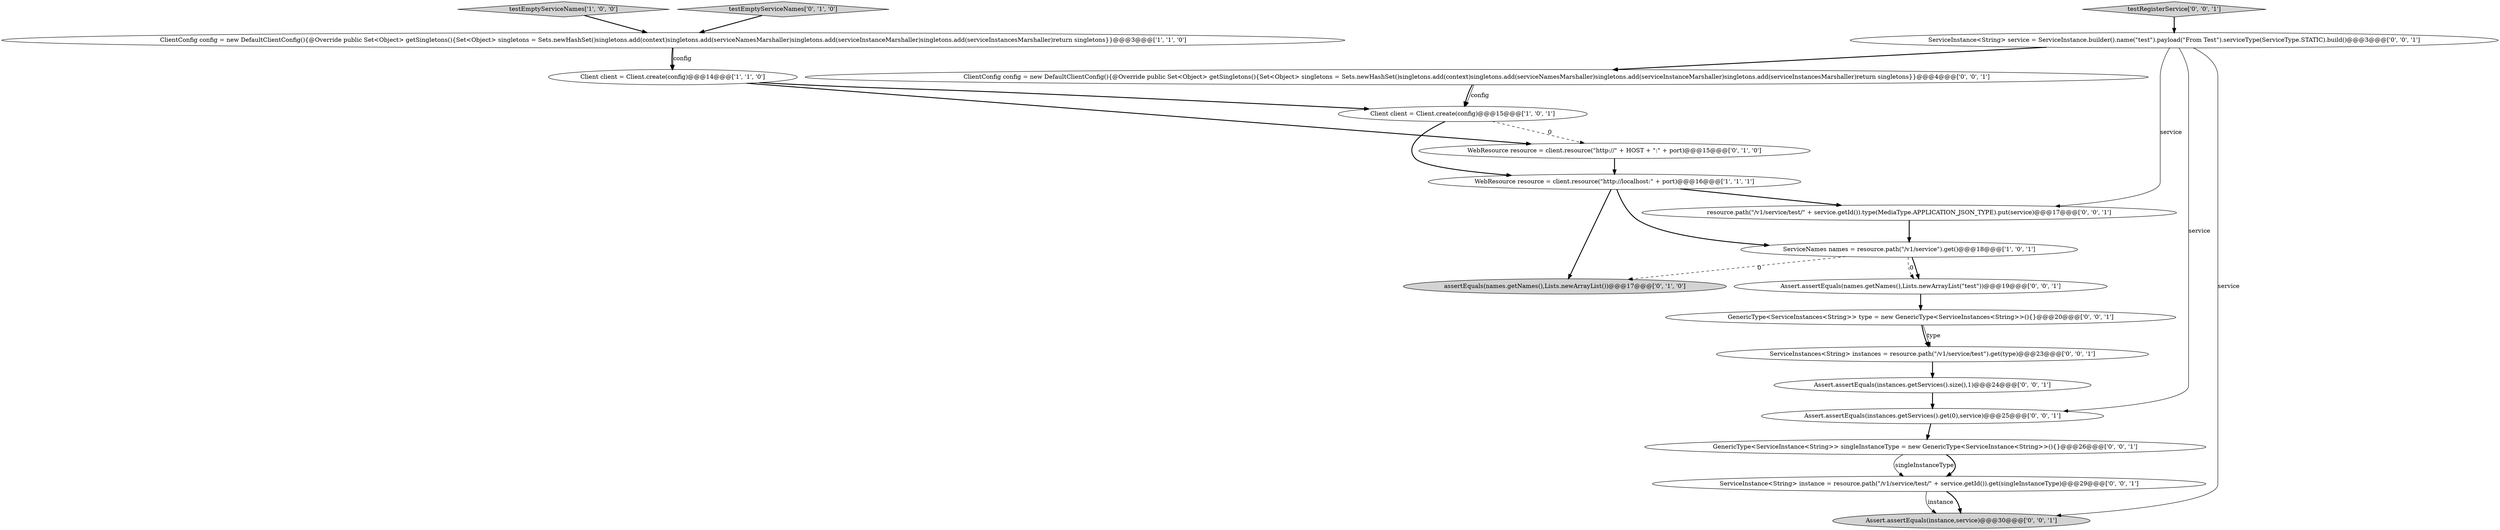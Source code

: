 digraph {
13 [style = filled, label = "Assert.assertEquals(instances.getServices().get(0),service)@@@25@@@['0', '0', '1']", fillcolor = white, shape = ellipse image = "AAA0AAABBB3BBB"];
12 [style = filled, label = "Assert.assertEquals(instance,service)@@@30@@@['0', '0', '1']", fillcolor = lightgray, shape = ellipse image = "AAA0AAABBB3BBB"];
5 [style = filled, label = "ServiceNames names = resource.path(\"/v1/service\").get()@@@18@@@['1', '0', '1']", fillcolor = white, shape = ellipse image = "AAA0AAABBB1BBB"];
11 [style = filled, label = "ServiceInstance<String> instance = resource.path(\"/v1/service/test/\" + service.getId()).get(singleInstanceType)@@@29@@@['0', '0', '1']", fillcolor = white, shape = ellipse image = "AAA0AAABBB3BBB"];
19 [style = filled, label = "ServiceInstances<String> instances = resource.path(\"/v1/service/test\").get(type)@@@23@@@['0', '0', '1']", fillcolor = white, shape = ellipse image = "AAA0AAABBB3BBB"];
7 [style = filled, label = "assertEquals(names.getNames(),Lists.newArrayList())@@@17@@@['0', '1', '0']", fillcolor = lightgray, shape = ellipse image = "AAA1AAABBB2BBB"];
8 [style = filled, label = "WebResource resource = client.resource(\"http://\" + HOST + \":\" + port)@@@15@@@['0', '1', '0']", fillcolor = white, shape = ellipse image = "AAA1AAABBB2BBB"];
9 [style = filled, label = "ServiceInstance<String> service = ServiceInstance.builder().name(\"test\").payload(\"From Test\").serviceType(ServiceType.STATIC).build()@@@3@@@['0', '0', '1']", fillcolor = white, shape = ellipse image = "AAA0AAABBB3BBB"];
14 [style = filled, label = "testRegisterService['0', '0', '1']", fillcolor = lightgray, shape = diamond image = "AAA0AAABBB3BBB"];
1 [style = filled, label = "WebResource resource = client.resource(\"http://localhost:\" + port)@@@16@@@['1', '1', '1']", fillcolor = white, shape = ellipse image = "AAA0AAABBB1BBB"];
10 [style = filled, label = "GenericType<ServiceInstances<String>> type = new GenericType<ServiceInstances<String>>(){}@@@20@@@['0', '0', '1']", fillcolor = white, shape = ellipse image = "AAA0AAABBB3BBB"];
18 [style = filled, label = "ClientConfig config = new DefaultClientConfig(){@Override public Set<Object> getSingletons(){Set<Object> singletons = Sets.newHashSet()singletons.add(context)singletons.add(serviceNamesMarshaller)singletons.add(serviceInstanceMarshaller)singletons.add(serviceInstancesMarshaller)return singletons}}@@@4@@@['0', '0', '1']", fillcolor = white, shape = ellipse image = "AAA0AAABBB3BBB"];
2 [style = filled, label = "Client client = Client.create(config)@@@15@@@['1', '0', '1']", fillcolor = white, shape = ellipse image = "AAA0AAABBB1BBB"];
16 [style = filled, label = "Assert.assertEquals(instances.getServices().size(),1)@@@24@@@['0', '0', '1']", fillcolor = white, shape = ellipse image = "AAA0AAABBB3BBB"];
20 [style = filled, label = "GenericType<ServiceInstance<String>> singleInstanceType = new GenericType<ServiceInstance<String>>(){}@@@26@@@['0', '0', '1']", fillcolor = white, shape = ellipse image = "AAA0AAABBB3BBB"];
4 [style = filled, label = "testEmptyServiceNames['1', '0', '0']", fillcolor = lightgray, shape = diamond image = "AAA0AAABBB1BBB"];
6 [style = filled, label = "testEmptyServiceNames['0', '1', '0']", fillcolor = lightgray, shape = diamond image = "AAA0AAABBB2BBB"];
3 [style = filled, label = "Client client = Client.create(config)@@@14@@@['1', '1', '0']", fillcolor = white, shape = ellipse image = "AAA0AAABBB1BBB"];
0 [style = filled, label = "ClientConfig config = new DefaultClientConfig(){@Override public Set<Object> getSingletons(){Set<Object> singletons = Sets.newHashSet()singletons.add(context)singletons.add(serviceNamesMarshaller)singletons.add(serviceInstanceMarshaller)singletons.add(serviceInstancesMarshaller)return singletons}}@@@3@@@['1', '1', '0']", fillcolor = white, shape = ellipse image = "AAA0AAABBB1BBB"];
15 [style = filled, label = "resource.path(\"/v1/service/test/\" + service.getId()).type(MediaType.APPLICATION_JSON_TYPE).put(service)@@@17@@@['0', '0', '1']", fillcolor = white, shape = ellipse image = "AAA0AAABBB3BBB"];
17 [style = filled, label = "Assert.assertEquals(names.getNames(),Lists.newArrayList(\"test\"))@@@19@@@['0', '0', '1']", fillcolor = white, shape = ellipse image = "AAA0AAABBB3BBB"];
9->18 [style = bold, label=""];
5->7 [style = dashed, label="0"];
11->12 [style = bold, label=""];
18->2 [style = bold, label=""];
3->2 [style = bold, label=""];
18->2 [style = solid, label="config"];
11->12 [style = solid, label="instance"];
6->0 [style = bold, label=""];
2->8 [style = dashed, label="0"];
14->9 [style = bold, label=""];
0->3 [style = bold, label=""];
10->19 [style = solid, label="type"];
16->13 [style = bold, label=""];
10->19 [style = bold, label=""];
9->15 [style = solid, label="service"];
8->1 [style = bold, label=""];
5->17 [style = bold, label=""];
20->11 [style = solid, label="singleInstanceType"];
19->16 [style = bold, label=""];
9->12 [style = solid, label="service"];
2->1 [style = bold, label=""];
0->3 [style = solid, label="config"];
3->8 [style = bold, label=""];
15->5 [style = bold, label=""];
1->15 [style = bold, label=""];
1->7 [style = bold, label=""];
13->20 [style = bold, label=""];
20->11 [style = bold, label=""];
5->17 [style = dashed, label="0"];
17->10 [style = bold, label=""];
4->0 [style = bold, label=""];
9->13 [style = solid, label="service"];
1->5 [style = bold, label=""];
}
